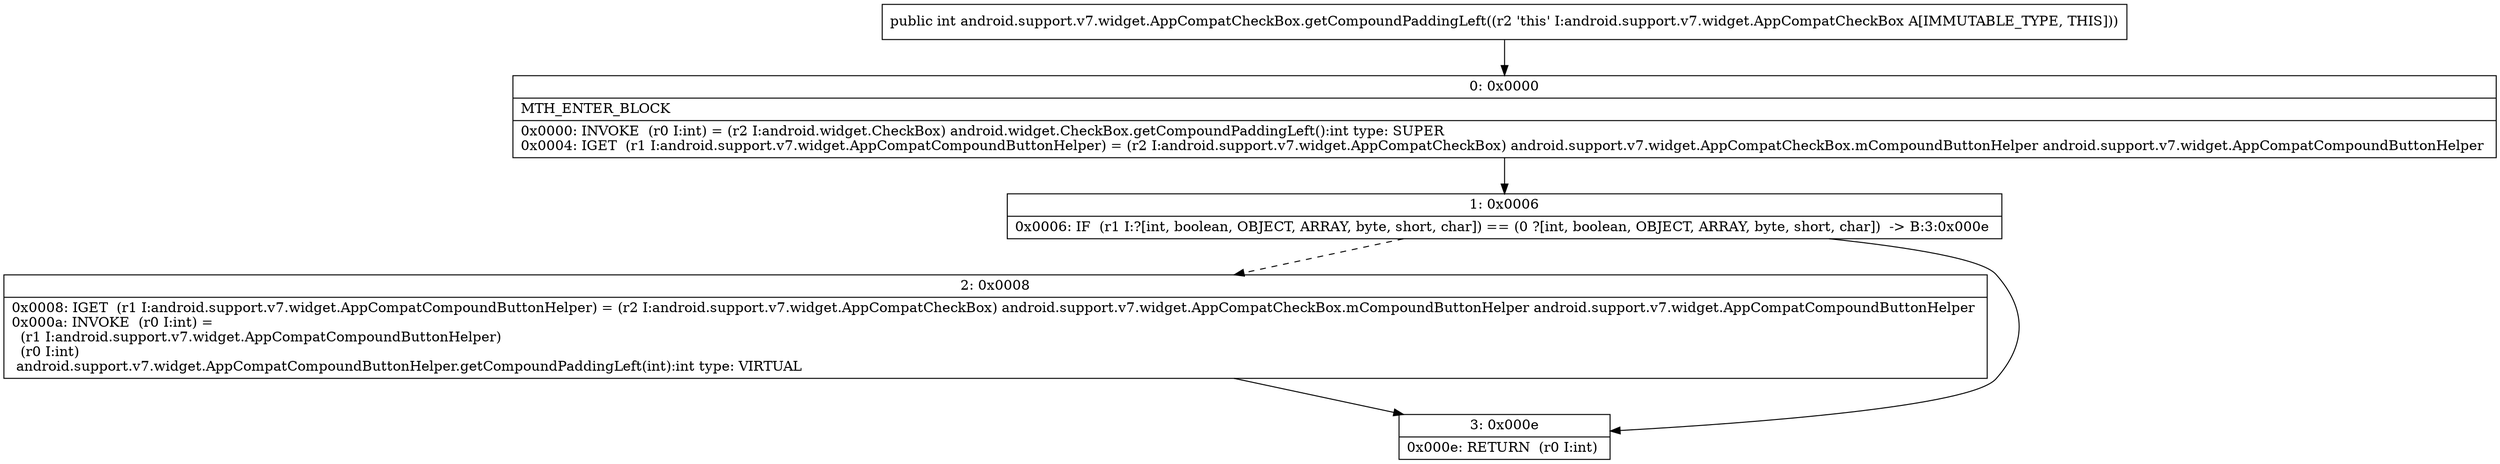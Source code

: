 digraph "CFG forandroid.support.v7.widget.AppCompatCheckBox.getCompoundPaddingLeft()I" {
Node_0 [shape=record,label="{0\:\ 0x0000|MTH_ENTER_BLOCK\l|0x0000: INVOKE  (r0 I:int) = (r2 I:android.widget.CheckBox) android.widget.CheckBox.getCompoundPaddingLeft():int type: SUPER \l0x0004: IGET  (r1 I:android.support.v7.widget.AppCompatCompoundButtonHelper) = (r2 I:android.support.v7.widget.AppCompatCheckBox) android.support.v7.widget.AppCompatCheckBox.mCompoundButtonHelper android.support.v7.widget.AppCompatCompoundButtonHelper \l}"];
Node_1 [shape=record,label="{1\:\ 0x0006|0x0006: IF  (r1 I:?[int, boolean, OBJECT, ARRAY, byte, short, char]) == (0 ?[int, boolean, OBJECT, ARRAY, byte, short, char])  \-\> B:3:0x000e \l}"];
Node_2 [shape=record,label="{2\:\ 0x0008|0x0008: IGET  (r1 I:android.support.v7.widget.AppCompatCompoundButtonHelper) = (r2 I:android.support.v7.widget.AppCompatCheckBox) android.support.v7.widget.AppCompatCheckBox.mCompoundButtonHelper android.support.v7.widget.AppCompatCompoundButtonHelper \l0x000a: INVOKE  (r0 I:int) = \l  (r1 I:android.support.v7.widget.AppCompatCompoundButtonHelper)\l  (r0 I:int)\l android.support.v7.widget.AppCompatCompoundButtonHelper.getCompoundPaddingLeft(int):int type: VIRTUAL \l}"];
Node_3 [shape=record,label="{3\:\ 0x000e|0x000e: RETURN  (r0 I:int) \l}"];
MethodNode[shape=record,label="{public int android.support.v7.widget.AppCompatCheckBox.getCompoundPaddingLeft((r2 'this' I:android.support.v7.widget.AppCompatCheckBox A[IMMUTABLE_TYPE, THIS])) }"];
MethodNode -> Node_0;
Node_0 -> Node_1;
Node_1 -> Node_2[style=dashed];
Node_1 -> Node_3;
Node_2 -> Node_3;
}

